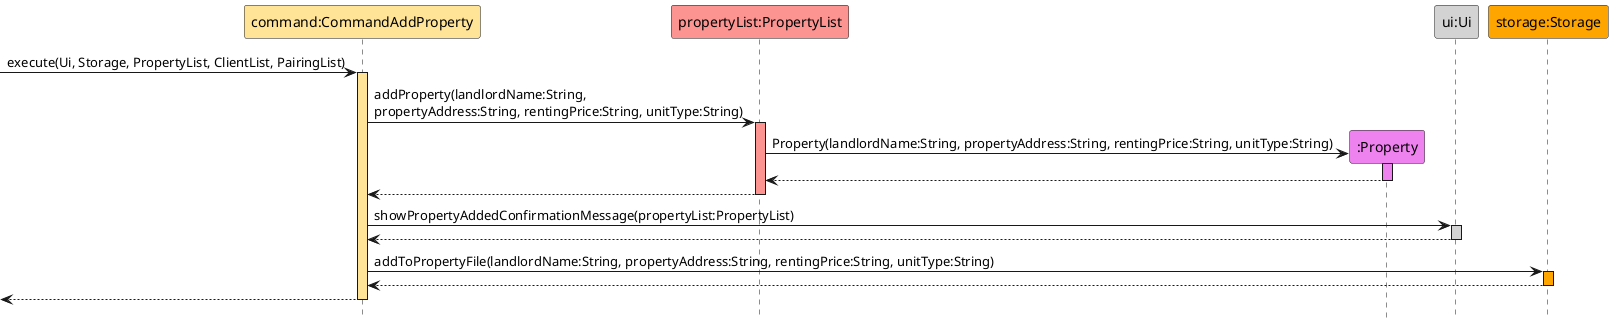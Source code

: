 @startuml

hide footbox

participant "command:CommandAddProperty" as CommandAddProperty #FFE497
participant "propertyList:PropertyList" as PropertyList #FC9492
participant ":Property" as Property #violet
participant "ui:Ui" as Ui #lightgrey
participant "storage:Storage" as Storage #orange

->CommandAddProperty:execute(Ui, Storage, PropertyList, ClientList, PairingList)
activate CommandAddProperty #FFE497

CommandAddProperty -> PropertyList : addProperty(landlordName:String, \npropertyAddress:String, rentingPrice:String, unitType:String)
activate PropertyList #FC9492

create Property
PropertyList -> Property : Property(landlordName:String, propertyAddress:String, rentingPrice:String, unitType:String)
activate Property #violet

return
return

CommandAddProperty -> Ui : showPropertyAddedConfirmationMessage(propertyList:PropertyList)
activate Ui #lightgrey
return

CommandAddProperty -> Storage : addToPropertyFile(landlordName:String, propertyAddress:String, rentingPrice:String, unitType:String)
activate Storage #orange
return
return

@enduml